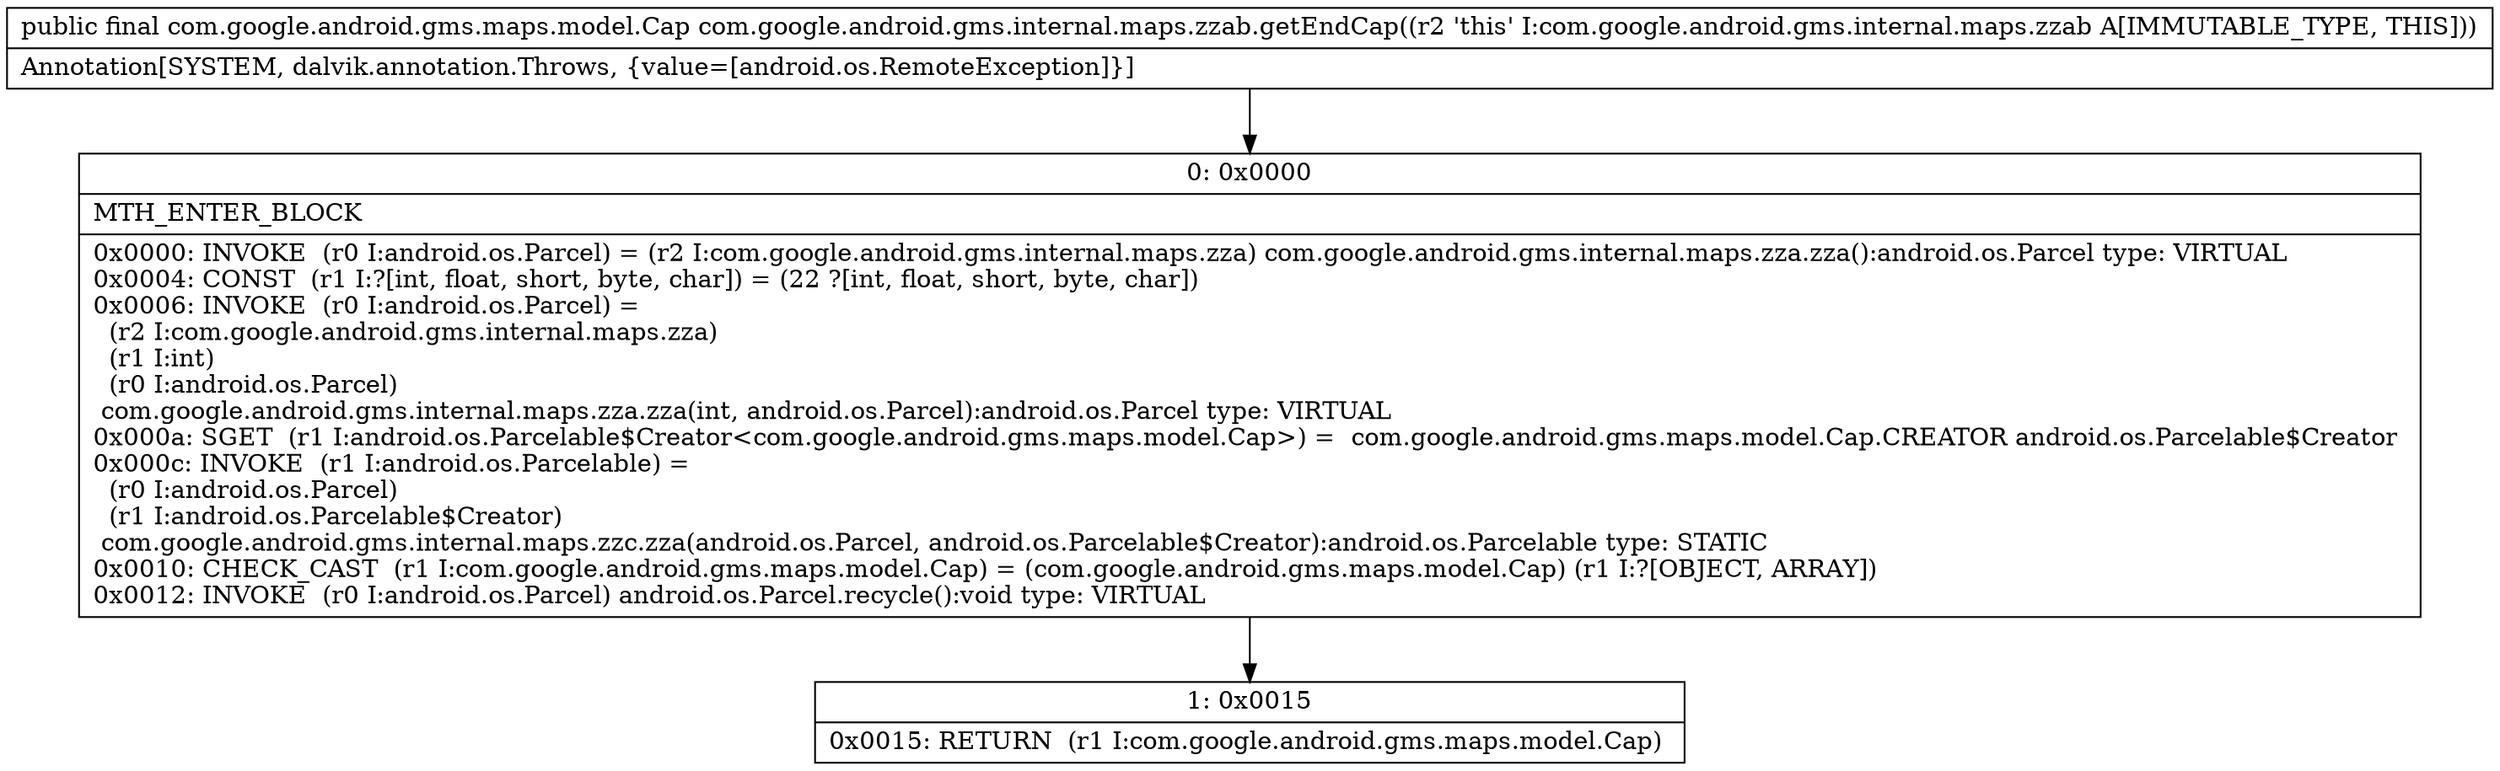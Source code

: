 digraph "CFG forcom.google.android.gms.internal.maps.zzab.getEndCap()Lcom\/google\/android\/gms\/maps\/model\/Cap;" {
Node_0 [shape=record,label="{0\:\ 0x0000|MTH_ENTER_BLOCK\l|0x0000: INVOKE  (r0 I:android.os.Parcel) = (r2 I:com.google.android.gms.internal.maps.zza) com.google.android.gms.internal.maps.zza.zza():android.os.Parcel type: VIRTUAL \l0x0004: CONST  (r1 I:?[int, float, short, byte, char]) = (22 ?[int, float, short, byte, char]) \l0x0006: INVOKE  (r0 I:android.os.Parcel) = \l  (r2 I:com.google.android.gms.internal.maps.zza)\l  (r1 I:int)\l  (r0 I:android.os.Parcel)\l com.google.android.gms.internal.maps.zza.zza(int, android.os.Parcel):android.os.Parcel type: VIRTUAL \l0x000a: SGET  (r1 I:android.os.Parcelable$Creator\<com.google.android.gms.maps.model.Cap\>) =  com.google.android.gms.maps.model.Cap.CREATOR android.os.Parcelable$Creator \l0x000c: INVOKE  (r1 I:android.os.Parcelable) = \l  (r0 I:android.os.Parcel)\l  (r1 I:android.os.Parcelable$Creator)\l com.google.android.gms.internal.maps.zzc.zza(android.os.Parcel, android.os.Parcelable$Creator):android.os.Parcelable type: STATIC \l0x0010: CHECK_CAST  (r1 I:com.google.android.gms.maps.model.Cap) = (com.google.android.gms.maps.model.Cap) (r1 I:?[OBJECT, ARRAY]) \l0x0012: INVOKE  (r0 I:android.os.Parcel) android.os.Parcel.recycle():void type: VIRTUAL \l}"];
Node_1 [shape=record,label="{1\:\ 0x0015|0x0015: RETURN  (r1 I:com.google.android.gms.maps.model.Cap) \l}"];
MethodNode[shape=record,label="{public final com.google.android.gms.maps.model.Cap com.google.android.gms.internal.maps.zzab.getEndCap((r2 'this' I:com.google.android.gms.internal.maps.zzab A[IMMUTABLE_TYPE, THIS]))  | Annotation[SYSTEM, dalvik.annotation.Throws, \{value=[android.os.RemoteException]\}]\l}"];
MethodNode -> Node_0;
Node_0 -> Node_1;
}

